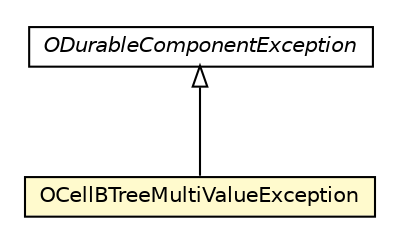 #!/usr/local/bin/dot
#
# Class diagram 
# Generated by UMLGraph version R5_6-24-gf6e263 (http://www.umlgraph.org/)
#

digraph G {
	edge [fontname="Helvetica",fontsize=10,labelfontname="Helvetica",labelfontsize=10];
	node [fontname="Helvetica",fontsize=10,shape=plaintext];
	nodesep=0.25;
	ranksep=0.5;
	// com.orientechnologies.orient.core.storage.index.sbtree.multivalue.v1.OCellBTreeMultiValueException
	c1657702 [label=<<table title="com.orientechnologies.orient.core.storage.index.sbtree.multivalue.v1.OCellBTreeMultiValueException" border="0" cellborder="1" cellspacing="0" cellpadding="2" port="p" bgcolor="lemonChiffon" href="./OCellBTreeMultiValueException.html">
		<tr><td><table border="0" cellspacing="0" cellpadding="1">
<tr><td align="center" balign="center"> OCellBTreeMultiValueException </td></tr>
		</table></td></tr>
		</table>>, URL="./OCellBTreeMultiValueException.html", fontname="Helvetica", fontcolor="black", fontsize=10.0];
	// com.orientechnologies.orient.core.exception.ODurableComponentException
	c1657808 [label=<<table title="com.orientechnologies.orient.core.exception.ODurableComponentException" border="0" cellborder="1" cellspacing="0" cellpadding="2" port="p" href="../../../../../exception/ODurableComponentException.html">
		<tr><td><table border="0" cellspacing="0" cellpadding="1">
<tr><td align="center" balign="center"><font face="Helvetica-Oblique"> ODurableComponentException </font></td></tr>
		</table></td></tr>
		</table>>, URL="../../../../../exception/ODurableComponentException.html", fontname="Helvetica", fontcolor="black", fontsize=10.0];
	//com.orientechnologies.orient.core.storage.index.sbtree.multivalue.v1.OCellBTreeMultiValueException extends com.orientechnologies.orient.core.exception.ODurableComponentException
	c1657808:p -> c1657702:p [dir=back,arrowtail=empty];
}

